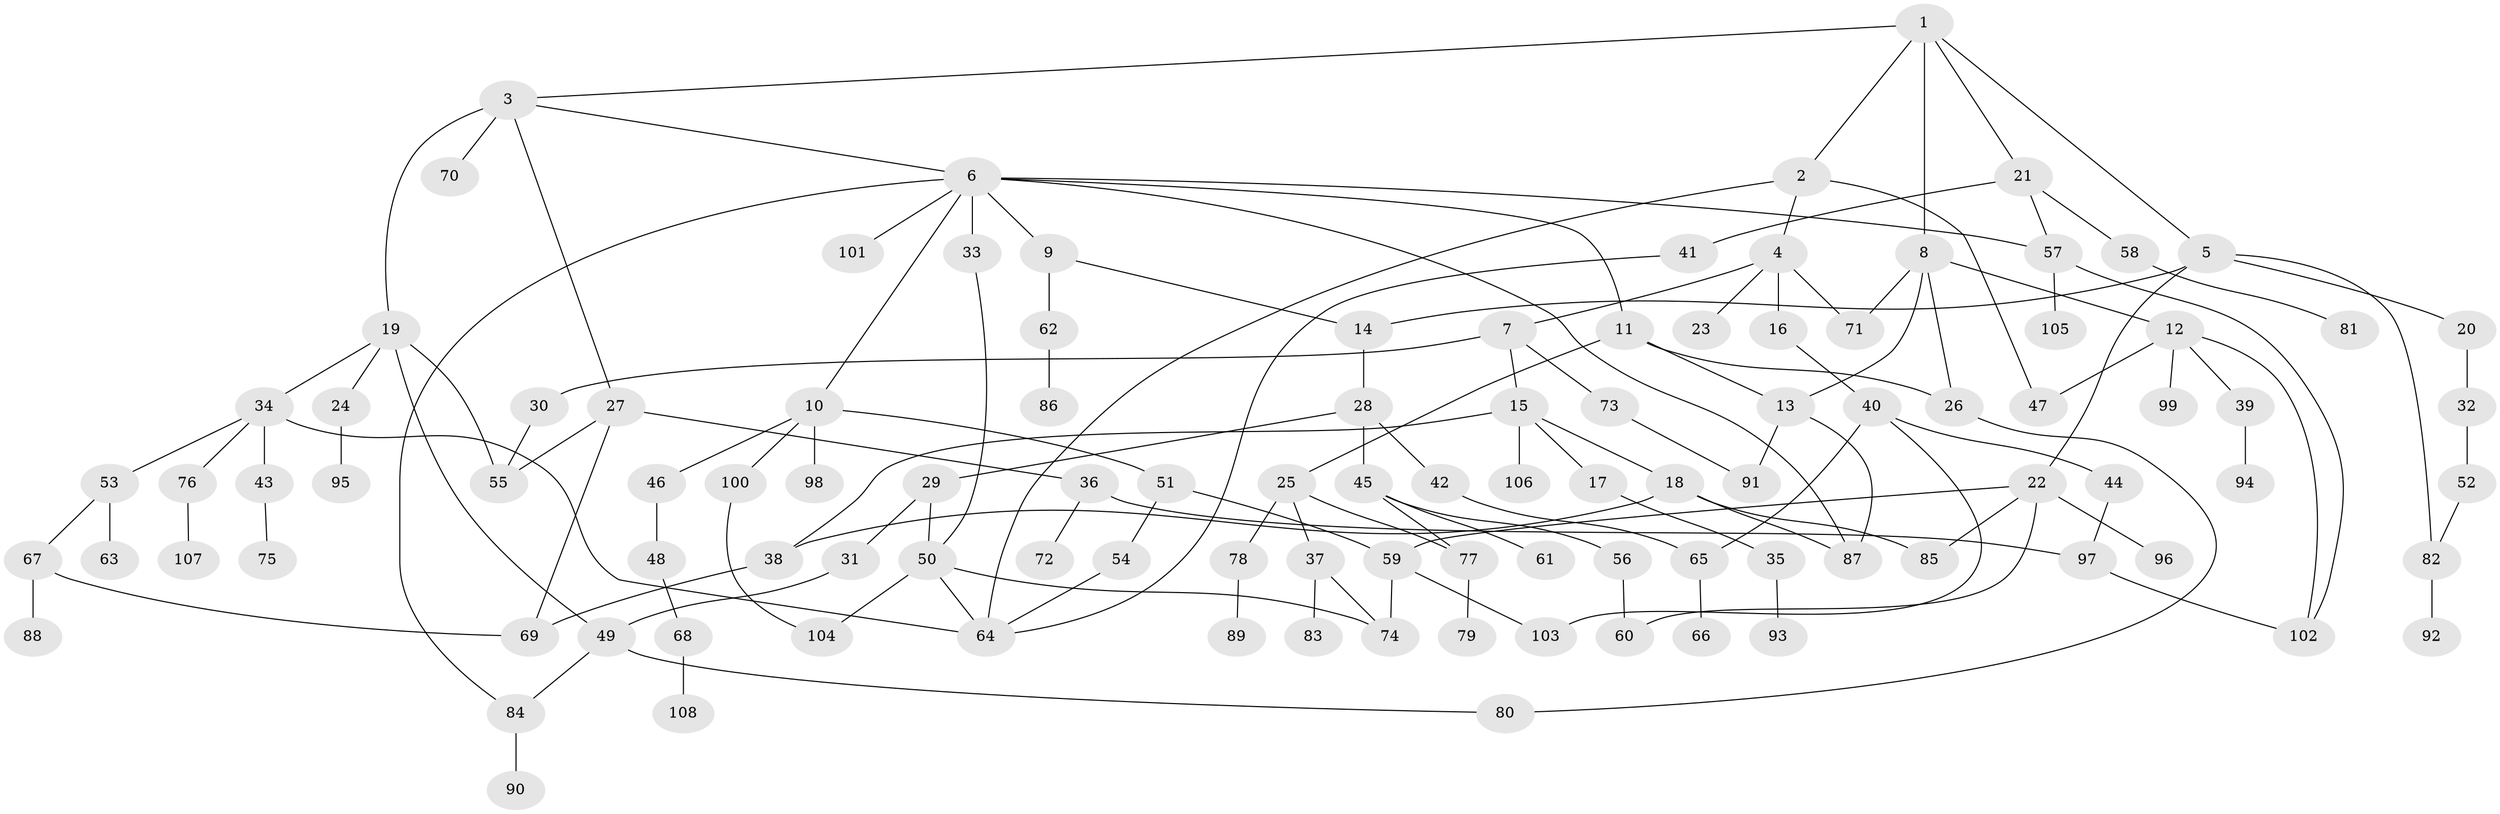 // Generated by graph-tools (version 1.1) at 2025/42/03/09/25 04:42:06]
// undirected, 108 vertices, 142 edges
graph export_dot {
graph [start="1"]
  node [color=gray90,style=filled];
  1;
  2;
  3;
  4;
  5;
  6;
  7;
  8;
  9;
  10;
  11;
  12;
  13;
  14;
  15;
  16;
  17;
  18;
  19;
  20;
  21;
  22;
  23;
  24;
  25;
  26;
  27;
  28;
  29;
  30;
  31;
  32;
  33;
  34;
  35;
  36;
  37;
  38;
  39;
  40;
  41;
  42;
  43;
  44;
  45;
  46;
  47;
  48;
  49;
  50;
  51;
  52;
  53;
  54;
  55;
  56;
  57;
  58;
  59;
  60;
  61;
  62;
  63;
  64;
  65;
  66;
  67;
  68;
  69;
  70;
  71;
  72;
  73;
  74;
  75;
  76;
  77;
  78;
  79;
  80;
  81;
  82;
  83;
  84;
  85;
  86;
  87;
  88;
  89;
  90;
  91;
  92;
  93;
  94;
  95;
  96;
  97;
  98;
  99;
  100;
  101;
  102;
  103;
  104;
  105;
  106;
  107;
  108;
  1 -- 2;
  1 -- 3;
  1 -- 5;
  1 -- 8;
  1 -- 21;
  2 -- 4;
  2 -- 64;
  2 -- 47;
  3 -- 6;
  3 -- 19;
  3 -- 27;
  3 -- 70;
  4 -- 7;
  4 -- 16;
  4 -- 23;
  4 -- 71;
  5 -- 14;
  5 -- 20;
  5 -- 22;
  5 -- 82;
  6 -- 9;
  6 -- 10;
  6 -- 11;
  6 -- 33;
  6 -- 57;
  6 -- 87;
  6 -- 101;
  6 -- 84;
  7 -- 15;
  7 -- 30;
  7 -- 73;
  8 -- 12;
  8 -- 26;
  8 -- 71;
  8 -- 13;
  9 -- 62;
  9 -- 14;
  10 -- 46;
  10 -- 51;
  10 -- 98;
  10 -- 100;
  11 -- 13;
  11 -- 25;
  11 -- 26;
  12 -- 39;
  12 -- 47;
  12 -- 99;
  12 -- 102;
  13 -- 91;
  13 -- 87;
  14 -- 28;
  15 -- 17;
  15 -- 18;
  15 -- 106;
  15 -- 38;
  16 -- 40;
  17 -- 35;
  18 -- 38;
  18 -- 87;
  18 -- 85;
  19 -- 24;
  19 -- 34;
  19 -- 49;
  19 -- 55;
  20 -- 32;
  21 -- 41;
  21 -- 58;
  21 -- 57;
  22 -- 59;
  22 -- 85;
  22 -- 96;
  22 -- 60;
  24 -- 95;
  25 -- 37;
  25 -- 78;
  25 -- 77;
  26 -- 80;
  27 -- 36;
  27 -- 55;
  27 -- 69;
  28 -- 29;
  28 -- 42;
  28 -- 45;
  29 -- 31;
  29 -- 50;
  30 -- 55;
  31 -- 49;
  32 -- 52;
  33 -- 50;
  34 -- 43;
  34 -- 53;
  34 -- 76;
  34 -- 64;
  35 -- 93;
  36 -- 72;
  36 -- 97;
  37 -- 83;
  37 -- 74;
  38 -- 69;
  39 -- 94;
  40 -- 44;
  40 -- 103;
  40 -- 65;
  41 -- 64;
  42 -- 65;
  43 -- 75;
  44 -- 97;
  45 -- 56;
  45 -- 61;
  45 -- 77;
  46 -- 48;
  48 -- 68;
  49 -- 84;
  49 -- 80;
  50 -- 64;
  50 -- 104;
  50 -- 74;
  51 -- 54;
  51 -- 59;
  52 -- 82;
  53 -- 63;
  53 -- 67;
  54 -- 64;
  56 -- 60;
  57 -- 105;
  57 -- 102;
  58 -- 81;
  59 -- 74;
  59 -- 103;
  62 -- 86;
  65 -- 66;
  67 -- 69;
  67 -- 88;
  68 -- 108;
  73 -- 91;
  76 -- 107;
  77 -- 79;
  78 -- 89;
  82 -- 92;
  84 -- 90;
  97 -- 102;
  100 -- 104;
}
